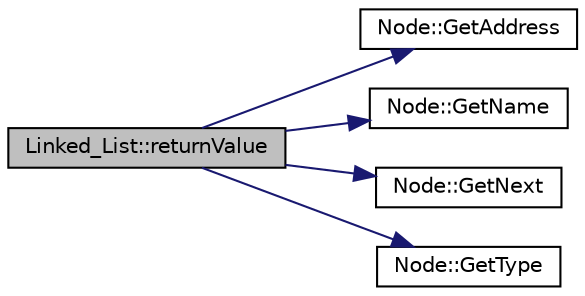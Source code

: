digraph "Linked_List::returnValue"
{
 // LATEX_PDF_SIZE
  edge [fontname="Helvetica",fontsize="10",labelfontname="Helvetica",labelfontsize="10"];
  node [fontname="Helvetica",fontsize="10",shape=record];
  rankdir="LR";
  Node1 [label="Linked_List::returnValue",height=0.2,width=0.4,color="black", fillcolor="grey75", style="filled", fontcolor="black",tooltip="Se encarga de retornar el valor que contiene el nodo que se busca."];
  Node1 -> Node2 [color="midnightblue",fontsize="10",style="solid",fontname="Helvetica"];
  Node2 [label="Node::GetAddress",height=0.2,width=0.4,color="black", fillcolor="white", style="filled",URL="$classNode.html#a4a6d4eb86c79870471d267cb50de4d85",tooltip="Getter para la direccion del nodo."];
  Node1 -> Node3 [color="midnightblue",fontsize="10",style="solid",fontname="Helvetica"];
  Node3 [label="Node::GetName",height=0.2,width=0.4,color="black", fillcolor="white", style="filled",URL="$classNode.html#a3108774b8ea5584a9c746d06f1427aa6",tooltip="Getter para el nombre del nodo."];
  Node1 -> Node4 [color="midnightblue",fontsize="10",style="solid",fontname="Helvetica"];
  Node4 [label="Node::GetNext",height=0.2,width=0.4,color="black", fillcolor="white", style="filled",URL="$classNode.html#a6f8729374beb27838792dc6ef81124e8",tooltip="Getter para el siguiente nodo."];
  Node1 -> Node5 [color="midnightblue",fontsize="10",style="solid",fontname="Helvetica"];
  Node5 [label="Node::GetType",height=0.2,width=0.4,color="black", fillcolor="white", style="filled",URL="$classNode.html#adf624c376b6156caccd208c443941b30",tooltip="Getter para el tipo del nodo."];
}
